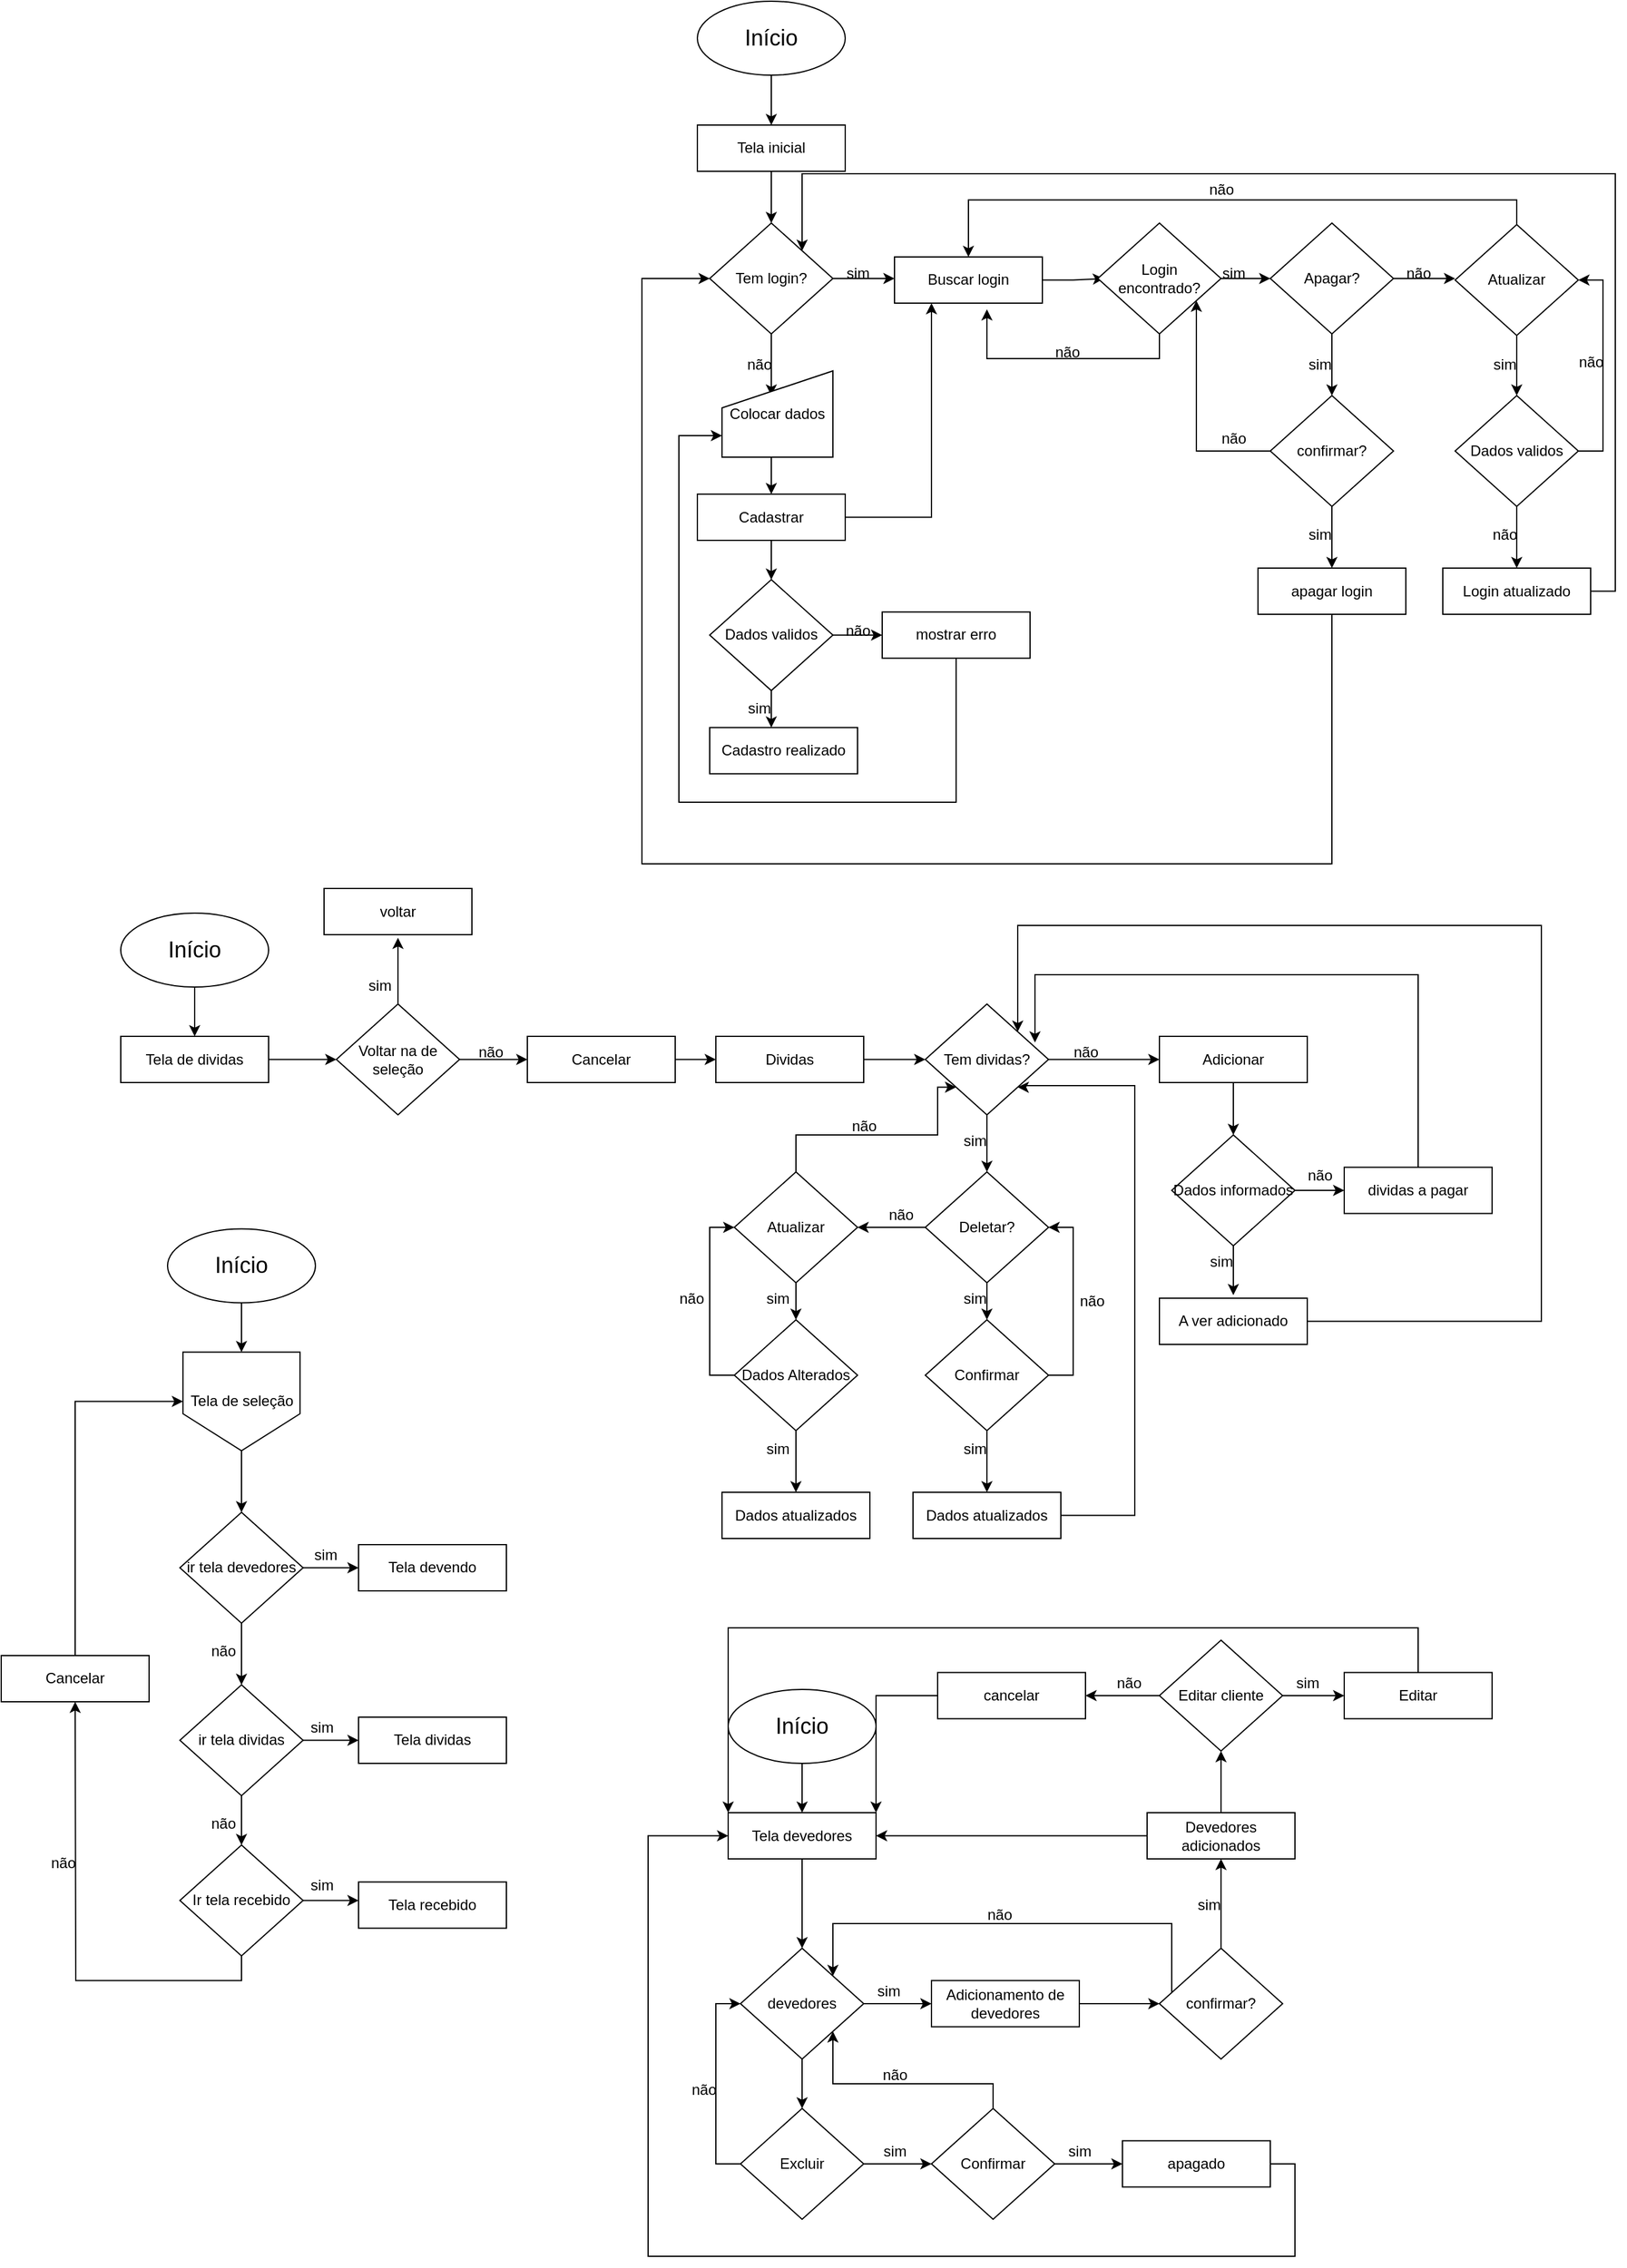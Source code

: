 <mxfile version="24.4.14" type="device">
  <diagram name="Página-1" id="ToC_K7_3noXc_YA-z4Sv">
    <mxGraphModel dx="2261" dy="3120" grid="1" gridSize="10" guides="1" tooltips="1" connect="1" arrows="1" fold="1" page="1" pageScale="1" pageWidth="827" pageHeight="1169" math="0" shadow="0">
      <root>
        <mxCell id="0" />
        <mxCell id="1" parent="0" />
        <mxCell id="2nE906jt977eQ91qO804-18" style="edgeStyle=orthogonalEdgeStyle;rounded=0;orthogonalLoop=1;jettySize=auto;html=1;exitX=0.5;exitY=1;exitDx=0;exitDy=0;entryX=0.5;entryY=0;entryDx=0;entryDy=0;" edge="1" parent="1" source="1W_7C0z2vJftM5K25s66-1" target="2nE906jt977eQ91qO804-17">
          <mxGeometry relative="1" as="geometry" />
        </mxCell>
        <mxCell id="1W_7C0z2vJftM5K25s66-1" value="&lt;font style=&quot;font-size: 18px;&quot;&gt;Início&lt;/font&gt;" style="ellipse;whiteSpace=wrap;html=1;" parent="1" vertex="1">
          <mxGeometry x="55" y="-2100" width="120" height="60" as="geometry" />
        </mxCell>
        <mxCell id="1W_7C0z2vJftM5K25s66-8" style="edgeStyle=orthogonalEdgeStyle;rounded=0;orthogonalLoop=1;jettySize=auto;html=1;exitX=1;exitY=0.5;exitDx=0;exitDy=0;" parent="1" source="1W_7C0z2vJftM5K25s66-7" edge="1">
          <mxGeometry relative="1" as="geometry">
            <mxPoint x="215" y="-1875" as="targetPoint" />
          </mxGeometry>
        </mxCell>
        <mxCell id="1W_7C0z2vJftM5K25s66-9" style="edgeStyle=orthogonalEdgeStyle;rounded=0;orthogonalLoop=1;jettySize=auto;html=1;exitX=0.5;exitY=1;exitDx=0;exitDy=0;" parent="1" source="1W_7C0z2vJftM5K25s66-7" edge="1">
          <mxGeometry relative="1" as="geometry">
            <mxPoint x="115" y="-1780" as="targetPoint" />
          </mxGeometry>
        </mxCell>
        <mxCell id="1W_7C0z2vJftM5K25s66-7" value="Tem login?" style="rhombus;whiteSpace=wrap;html=1;" parent="1" vertex="1">
          <mxGeometry x="65" y="-1920" width="100" height="90" as="geometry" />
        </mxCell>
        <mxCell id="1W_7C0z2vJftM5K25s66-12" style="edgeStyle=orthogonalEdgeStyle;rounded=0;orthogonalLoop=1;jettySize=auto;html=1;exitX=1;exitY=0.5;exitDx=0;exitDy=0;" parent="1" source="1W_7C0z2vJftM5K25s66-11" edge="1">
          <mxGeometry relative="1" as="geometry">
            <mxPoint x="385" y="-1875" as="targetPoint" />
          </mxGeometry>
        </mxCell>
        <mxCell id="1W_7C0z2vJftM5K25s66-11" value="Buscar login" style="rounded=0;whiteSpace=wrap;html=1;" parent="1" vertex="1">
          <mxGeometry x="215" y="-1892.5" width="120" height="37.5" as="geometry" />
        </mxCell>
        <mxCell id="1W_7C0z2vJftM5K25s66-17" value="sim" style="text;html=1;align=center;verticalAlign=middle;resizable=0;points=[];autosize=1;strokeColor=none;fillColor=none;" parent="1" vertex="1">
          <mxGeometry x="165" y="-1893.75" width="40" height="30" as="geometry" />
        </mxCell>
        <mxCell id="1W_7C0z2vJftM5K25s66-18" value="não" style="text;html=1;align=center;verticalAlign=middle;resizable=0;points=[];autosize=1;strokeColor=none;fillColor=none;" parent="1" vertex="1">
          <mxGeometry x="85" y="-1820" width="40" height="30" as="geometry" />
        </mxCell>
        <mxCell id="HozQoFCV4aYm93QGfvJv-4" style="edgeStyle=orthogonalEdgeStyle;rounded=0;orthogonalLoop=1;jettySize=auto;html=1;exitX=0.5;exitY=1;exitDx=0;exitDy=0;" parent="1" source="HozQoFCV4aYm93QGfvJv-2" edge="1">
          <mxGeometry relative="1" as="geometry">
            <mxPoint x="290" y="-1850" as="targetPoint" />
            <Array as="points">
              <mxPoint x="430" y="-1810" />
              <mxPoint x="290" y="-1810" />
            </Array>
          </mxGeometry>
        </mxCell>
        <mxCell id="HozQoFCV4aYm93QGfvJv-6" style="edgeStyle=orthogonalEdgeStyle;rounded=0;orthogonalLoop=1;jettySize=auto;html=1;exitX=1;exitY=0.5;exitDx=0;exitDy=0;" parent="1" source="HozQoFCV4aYm93QGfvJv-2" edge="1">
          <mxGeometry relative="1" as="geometry">
            <mxPoint x="520" y="-1875" as="targetPoint" />
          </mxGeometry>
        </mxCell>
        <mxCell id="HozQoFCV4aYm93QGfvJv-2" value="Login encontrado?" style="rhombus;whiteSpace=wrap;html=1;" parent="1" vertex="1">
          <mxGeometry x="380" y="-1920" width="100" height="90" as="geometry" />
        </mxCell>
        <mxCell id="HozQoFCV4aYm93QGfvJv-5" value="não" style="text;html=1;align=center;verticalAlign=middle;resizable=0;points=[];autosize=1;strokeColor=none;fillColor=none;" parent="1" vertex="1">
          <mxGeometry x="335" y="-1830" width="40" height="30" as="geometry" />
        </mxCell>
        <mxCell id="HozQoFCV4aYm93QGfvJv-7" value="sim" style="text;html=1;align=center;verticalAlign=middle;resizable=0;points=[];autosize=1;strokeColor=none;fillColor=none;" parent="1" vertex="1">
          <mxGeometry x="470" y="-1893.75" width="40" height="30" as="geometry" />
        </mxCell>
        <mxCell id="HozQoFCV4aYm93QGfvJv-9" style="edgeStyle=orthogonalEdgeStyle;rounded=0;orthogonalLoop=1;jettySize=auto;html=1;exitX=0.5;exitY=1;exitDx=0;exitDy=0;" parent="1" source="HozQoFCV4aYm93QGfvJv-8" edge="1">
          <mxGeometry relative="1" as="geometry">
            <mxPoint x="570" y="-1780" as="targetPoint" />
          </mxGeometry>
        </mxCell>
        <mxCell id="HozQoFCV4aYm93QGfvJv-10" style="edgeStyle=orthogonalEdgeStyle;rounded=0;orthogonalLoop=1;jettySize=auto;html=1;exitX=1;exitY=0.5;exitDx=0;exitDy=0;" parent="1" source="HozQoFCV4aYm93QGfvJv-8" edge="1">
          <mxGeometry relative="1" as="geometry">
            <mxPoint x="670" y="-1875" as="targetPoint" />
          </mxGeometry>
        </mxCell>
        <mxCell id="HozQoFCV4aYm93QGfvJv-8" value="Apagar?" style="rhombus;whiteSpace=wrap;html=1;" parent="1" vertex="1">
          <mxGeometry x="520" y="-1920" width="100" height="90" as="geometry" />
        </mxCell>
        <mxCell id="HozQoFCV4aYm93QGfvJv-14" style="edgeStyle=orthogonalEdgeStyle;rounded=0;orthogonalLoop=1;jettySize=auto;html=1;exitX=0.5;exitY=1;exitDx=0;exitDy=0;entryX=0.5;entryY=0;entryDx=0;entryDy=0;" parent="1" source="HozQoFCV4aYm93QGfvJv-11" target="HozQoFCV4aYm93QGfvJv-13" edge="1">
          <mxGeometry relative="1" as="geometry" />
        </mxCell>
        <mxCell id="HozQoFCV4aYm93QGfvJv-18" style="edgeStyle=orthogonalEdgeStyle;rounded=0;orthogonalLoop=1;jettySize=auto;html=1;exitX=0;exitY=0.5;exitDx=0;exitDy=0;" parent="1" source="HozQoFCV4aYm93QGfvJv-11" target="HozQoFCV4aYm93QGfvJv-2" edge="1">
          <mxGeometry relative="1" as="geometry">
            <mxPoint x="470" y="-1820" as="targetPoint" />
            <Array as="points">
              <mxPoint x="460" y="-1735" />
            </Array>
          </mxGeometry>
        </mxCell>
        <mxCell id="HozQoFCV4aYm93QGfvJv-11" value="confirmar?&lt;span style=&quot;color: rgba(0, 0, 0, 0); font-family: monospace; font-size: 0px; text-align: start; text-wrap: nowrap;&quot;&gt;%3CmxGraphModel%3E%3Croot%3E%3CmxCell%20id%3D%220%22%2F%3E%3CmxCell%20id%3D%221%22%20parent%3D%220%22%2F%3E%3CmxCell%20id%3D%222%22%20value%3D%22Apagar%3F%22%20style%3D%22rhombus%3BwhiteSpace%3Dwrap%3Bhtml%3D1%3B%22%20vertex%3D%221%22%20parent%3D%221%22%3E%3CmxGeometry%20x%3D%22520%22%20y%3D%22-1920%22%20width%3D%22100%22%20height%3D%2290%22%20as%3D%22geometry%22%2F%3E%3C%2FmxCell%3E%3C%2Froot%3E%3C%2FmxGraphModel%3E&lt;/span&gt;&lt;span style=&quot;color: rgba(0, 0, 0, 0); font-family: monospace; font-size: 0px; text-align: start; text-wrap: nowrap;&quot;&gt;%3CmxGraphModel%3E%3Croot%3E%3CmxCell%20id%3D%220%22%2F%3E%3CmxCell%20id%3D%221%22%20parent%3D%220%22%2F%3E%3CmxCell%20id%3D%222%22%20value%3D%22Apagar%3F%22%20style%3D%22rhombus%3BwhiteSpace%3Dwrap%3Bhtml%3D1%3B%22%20vertex%3D%221%22%20parent%3D%221%22%3E%3CmxGeometry%20x%3D%22520%22%20y%3D%22-1920%22%20width%3D%22100%22%20height%3D%2290%22%20as%3D%22geometry%22%2F%3E%3C%2FmxCell%3E%3C%2Froot%3E%3C%2FmxGraphModel%3E&lt;/span&gt;" style="rhombus;whiteSpace=wrap;html=1;" parent="1" vertex="1">
          <mxGeometry x="520" y="-1780" width="100" height="90" as="geometry" />
        </mxCell>
        <mxCell id="HozQoFCV4aYm93QGfvJv-20" style="edgeStyle=orthogonalEdgeStyle;rounded=0;orthogonalLoop=1;jettySize=auto;html=1;exitX=0.5;exitY=0;exitDx=0;exitDy=0;entryX=0.5;entryY=0;entryDx=0;entryDy=0;" parent="1" source="HozQoFCV4aYm93QGfvJv-12" target="1W_7C0z2vJftM5K25s66-11" edge="1">
          <mxGeometry relative="1" as="geometry">
            <mxPoint x="260" y="-1960" as="targetPoint" />
          </mxGeometry>
        </mxCell>
        <mxCell id="HozQoFCV4aYm93QGfvJv-22" style="edgeStyle=orthogonalEdgeStyle;rounded=0;orthogonalLoop=1;jettySize=auto;html=1;exitX=0.5;exitY=1;exitDx=0;exitDy=0;" parent="1" source="HozQoFCV4aYm93QGfvJv-12" edge="1">
          <mxGeometry relative="1" as="geometry">
            <mxPoint x="720" y="-1780" as="targetPoint" />
          </mxGeometry>
        </mxCell>
        <mxCell id="HozQoFCV4aYm93QGfvJv-12" value="Atualizar" style="rhombus;whiteSpace=wrap;html=1;" parent="1" vertex="1">
          <mxGeometry x="670" y="-1918.75" width="100" height="90" as="geometry" />
        </mxCell>
        <mxCell id="HozQoFCV4aYm93QGfvJv-48" style="edgeStyle=orthogonalEdgeStyle;rounded=0;orthogonalLoop=1;jettySize=auto;html=1;exitX=0.5;exitY=1;exitDx=0;exitDy=0;entryX=0;entryY=0.5;entryDx=0;entryDy=0;" parent="1" source="HozQoFCV4aYm93QGfvJv-13" target="1W_7C0z2vJftM5K25s66-7" edge="1">
          <mxGeometry relative="1" as="geometry">
            <mxPoint x="50" y="-1880" as="targetPoint" />
            <Array as="points">
              <mxPoint x="570" y="-1400" />
              <mxPoint x="10" y="-1400" />
              <mxPoint x="10" y="-1875" />
            </Array>
          </mxGeometry>
        </mxCell>
        <mxCell id="HozQoFCV4aYm93QGfvJv-13" value="apagar login" style="rounded=0;whiteSpace=wrap;html=1;" parent="1" vertex="1">
          <mxGeometry x="510" y="-1640" width="120" height="37.5" as="geometry" />
        </mxCell>
        <mxCell id="HozQoFCV4aYm93QGfvJv-15" value="sim" style="text;html=1;align=center;verticalAlign=middle;resizable=0;points=[];autosize=1;strokeColor=none;fillColor=none;" parent="1" vertex="1">
          <mxGeometry x="540" y="-1682" width="40" height="30" as="geometry" />
        </mxCell>
        <mxCell id="HozQoFCV4aYm93QGfvJv-16" value="sim" style="text;html=1;align=center;verticalAlign=middle;resizable=0;points=[];autosize=1;strokeColor=none;fillColor=none;" parent="1" vertex="1">
          <mxGeometry x="540" y="-1820" width="40" height="30" as="geometry" />
        </mxCell>
        <mxCell id="HozQoFCV4aYm93QGfvJv-17" value="não" style="text;html=1;align=center;verticalAlign=middle;resizable=0;points=[];autosize=1;strokeColor=none;fillColor=none;" parent="1" vertex="1">
          <mxGeometry x="620" y="-1893.75" width="40" height="30" as="geometry" />
        </mxCell>
        <mxCell id="HozQoFCV4aYm93QGfvJv-19" value="não" style="text;html=1;align=center;verticalAlign=middle;resizable=0;points=[];autosize=1;strokeColor=none;fillColor=none;" parent="1" vertex="1">
          <mxGeometry x="470" y="-1760" width="40" height="30" as="geometry" />
        </mxCell>
        <mxCell id="HozQoFCV4aYm93QGfvJv-21" value="não" style="text;html=1;align=center;verticalAlign=middle;resizable=0;points=[];autosize=1;strokeColor=none;fillColor=none;" parent="1" vertex="1">
          <mxGeometry x="460" y="-1962" width="40" height="30" as="geometry" />
        </mxCell>
        <mxCell id="HozQoFCV4aYm93QGfvJv-25" style="edgeStyle=orthogonalEdgeStyle;rounded=0;orthogonalLoop=1;jettySize=auto;html=1;exitX=1;exitY=0.5;exitDx=0;exitDy=0;entryX=1;entryY=0.5;entryDx=0;entryDy=0;" parent="1" source="HozQoFCV4aYm93QGfvJv-23" target="HozQoFCV4aYm93QGfvJv-12" edge="1">
          <mxGeometry relative="1" as="geometry" />
        </mxCell>
        <mxCell id="HozQoFCV4aYm93QGfvJv-28" style="edgeStyle=orthogonalEdgeStyle;rounded=0;orthogonalLoop=1;jettySize=auto;html=1;exitX=0.5;exitY=1;exitDx=0;exitDy=0;entryX=0.5;entryY=0;entryDx=0;entryDy=0;" parent="1" source="HozQoFCV4aYm93QGfvJv-23" target="HozQoFCV4aYm93QGfvJv-27" edge="1">
          <mxGeometry relative="1" as="geometry" />
        </mxCell>
        <mxCell id="HozQoFCV4aYm93QGfvJv-23" value="Dados validos" style="rhombus;whiteSpace=wrap;html=1;" parent="1" vertex="1">
          <mxGeometry x="670" y="-1780" width="100" height="90" as="geometry" />
        </mxCell>
        <mxCell id="HozQoFCV4aYm93QGfvJv-24" value="sim" style="text;html=1;align=center;verticalAlign=middle;resizable=0;points=[];autosize=1;strokeColor=none;fillColor=none;" parent="1" vertex="1">
          <mxGeometry x="690" y="-1820" width="40" height="30" as="geometry" />
        </mxCell>
        <mxCell id="HozQoFCV4aYm93QGfvJv-26" value="não" style="text;html=1;align=center;verticalAlign=middle;resizable=0;points=[];autosize=1;strokeColor=none;fillColor=none;" parent="1" vertex="1">
          <mxGeometry x="760" y="-1822" width="40" height="30" as="geometry" />
        </mxCell>
        <mxCell id="HozQoFCV4aYm93QGfvJv-49" style="edgeStyle=orthogonalEdgeStyle;rounded=0;orthogonalLoop=1;jettySize=auto;html=1;exitX=1;exitY=0.5;exitDx=0;exitDy=0;entryX=1;entryY=0;entryDx=0;entryDy=0;" parent="1" source="HozQoFCV4aYm93QGfvJv-27" target="1W_7C0z2vJftM5K25s66-7" edge="1">
          <mxGeometry relative="1" as="geometry">
            <Array as="points">
              <mxPoint x="800" y="-1621" />
              <mxPoint x="800" y="-1960" />
              <mxPoint x="140" y="-1960" />
            </Array>
          </mxGeometry>
        </mxCell>
        <mxCell id="HozQoFCV4aYm93QGfvJv-27" value="Login atualizado" style="rounded=0;whiteSpace=wrap;html=1;" parent="1" vertex="1">
          <mxGeometry x="660" y="-1640" width="120" height="37.5" as="geometry" />
        </mxCell>
        <mxCell id="HozQoFCV4aYm93QGfvJv-29" value="não" style="text;html=1;align=center;verticalAlign=middle;resizable=0;points=[];autosize=1;strokeColor=none;fillColor=none;" parent="1" vertex="1">
          <mxGeometry x="690" y="-1682" width="40" height="30" as="geometry" />
        </mxCell>
        <mxCell id="HozQoFCV4aYm93QGfvJv-36" style="edgeStyle=orthogonalEdgeStyle;rounded=0;orthogonalLoop=1;jettySize=auto;html=1;entryX=0.5;entryY=0;entryDx=0;entryDy=0;" parent="1" target="HozQoFCV4aYm93QGfvJv-34" edge="1">
          <mxGeometry relative="1" as="geometry">
            <mxPoint x="115" y="-1670" as="sourcePoint" />
          </mxGeometry>
        </mxCell>
        <mxCell id="2nE906jt977eQ91qO804-37" style="edgeStyle=orthogonalEdgeStyle;rounded=0;orthogonalLoop=1;jettySize=auto;html=1;exitX=1;exitY=0.5;exitDx=0;exitDy=0;entryX=0.25;entryY=1;entryDx=0;entryDy=0;" edge="1" parent="1" source="HozQoFCV4aYm93QGfvJv-32" target="1W_7C0z2vJftM5K25s66-11">
          <mxGeometry relative="1" as="geometry" />
        </mxCell>
        <mxCell id="HozQoFCV4aYm93QGfvJv-32" value="Cadastrar" style="rounded=0;whiteSpace=wrap;html=1;" parent="1" vertex="1">
          <mxGeometry x="55" y="-1700" width="120" height="37.5" as="geometry" />
        </mxCell>
        <mxCell id="HozQoFCV4aYm93QGfvJv-37" style="edgeStyle=orthogonalEdgeStyle;rounded=0;orthogonalLoop=1;jettySize=auto;html=1;exitX=1;exitY=0.5;exitDx=0;exitDy=0;" parent="1" source="HozQoFCV4aYm93QGfvJv-34" edge="1">
          <mxGeometry relative="1" as="geometry">
            <mxPoint x="205" y="-1585.6" as="targetPoint" />
          </mxGeometry>
        </mxCell>
        <mxCell id="HozQoFCV4aYm93QGfvJv-38" style="edgeStyle=orthogonalEdgeStyle;rounded=0;orthogonalLoop=1;jettySize=auto;html=1;exitX=0.5;exitY=1;exitDx=0;exitDy=0;" parent="1" source="HozQoFCV4aYm93QGfvJv-34" edge="1">
          <mxGeometry relative="1" as="geometry">
            <mxPoint x="115" y="-1510.6" as="targetPoint" />
          </mxGeometry>
        </mxCell>
        <mxCell id="HozQoFCV4aYm93QGfvJv-34" value="Dados validos" style="rhombus;whiteSpace=wrap;html=1;" parent="1" vertex="1">
          <mxGeometry x="65" y="-1630.6" width="100" height="90" as="geometry" />
        </mxCell>
        <mxCell id="HozQoFCV4aYm93QGfvJv-44" style="edgeStyle=orthogonalEdgeStyle;rounded=0;orthogonalLoop=1;jettySize=auto;html=1;exitX=0.5;exitY=0;exitDx=0;exitDy=0;entryX=0;entryY=0.75;entryDx=0;entryDy=0;" parent="1" source="HozQoFCV4aYm93QGfvJv-39" target="2nE906jt977eQ91qO804-39" edge="1">
          <mxGeometry relative="1" as="geometry">
            <mxPoint x="175" y="-1669.975" as="targetPoint" />
            <Array as="points">
              <mxPoint x="265" y="-1450" />
              <mxPoint x="40" y="-1450" />
              <mxPoint x="40" y="-1747" />
            </Array>
          </mxGeometry>
        </mxCell>
        <mxCell id="HozQoFCV4aYm93QGfvJv-39" value="mostrar erro" style="rounded=0;whiteSpace=wrap;html=1;" parent="1" vertex="1">
          <mxGeometry x="205" y="-1604.35" width="120" height="37.5" as="geometry" />
        </mxCell>
        <mxCell id="HozQoFCV4aYm93QGfvJv-40" value="Cadastro realizado" style="rounded=0;whiteSpace=wrap;html=1;" parent="1" vertex="1">
          <mxGeometry x="65" y="-1510.6" width="120" height="37.5" as="geometry" />
        </mxCell>
        <mxCell id="HozQoFCV4aYm93QGfvJv-41" value="não" style="text;html=1;align=center;verticalAlign=middle;resizable=0;points=[];autosize=1;strokeColor=none;fillColor=none;" parent="1" vertex="1">
          <mxGeometry x="165" y="-1604.35" width="40" height="30" as="geometry" />
        </mxCell>
        <mxCell id="HozQoFCV4aYm93QGfvJv-42" value="sim" style="text;html=1;align=center;verticalAlign=middle;resizable=0;points=[];autosize=1;strokeColor=none;fillColor=none;" parent="1" vertex="1">
          <mxGeometry x="85" y="-1540.6" width="40" height="30" as="geometry" />
        </mxCell>
        <mxCell id="HozQoFCV4aYm93QGfvJv-61" style="edgeStyle=orthogonalEdgeStyle;rounded=0;orthogonalLoop=1;jettySize=auto;html=1;exitX=0.5;exitY=1;exitDx=0;exitDy=0;entryX=0.5;entryY=0;entryDx=0;entryDy=0;" parent="1" source="HozQoFCV4aYm93QGfvJv-51" edge="1">
          <mxGeometry relative="1" as="geometry">
            <mxPoint x="-353" y="-1260" as="targetPoint" />
          </mxGeometry>
        </mxCell>
        <mxCell id="HozQoFCV4aYm93QGfvJv-51" value="&lt;font style=&quot;font-size: 18px;&quot;&gt;Início&lt;/font&gt;" style="ellipse;whiteSpace=wrap;html=1;" parent="1" vertex="1">
          <mxGeometry x="-413" y="-1360" width="120" height="60" as="geometry" />
        </mxCell>
        <mxCell id="HozQoFCV4aYm93QGfvJv-65" style="edgeStyle=orthogonalEdgeStyle;rounded=0;orthogonalLoop=1;jettySize=auto;html=1;exitX=1;exitY=0.5;exitDx=0;exitDy=0;entryX=0;entryY=0.5;entryDx=0;entryDy=0;" parent="1" source="HozQoFCV4aYm93QGfvJv-54" target="HozQoFCV4aYm93QGfvJv-66" edge="1">
          <mxGeometry relative="1" as="geometry">
            <mxPoint x="380" y="-1241" as="targetPoint" />
          </mxGeometry>
        </mxCell>
        <mxCell id="HozQoFCV4aYm93QGfvJv-73" style="edgeStyle=orthogonalEdgeStyle;rounded=0;orthogonalLoop=1;jettySize=auto;html=1;exitX=0.5;exitY=1;exitDx=0;exitDy=0;entryX=0.5;entryY=0;entryDx=0;entryDy=0;" parent="1" source="HozQoFCV4aYm93QGfvJv-54" target="HozQoFCV4aYm93QGfvJv-55" edge="1">
          <mxGeometry relative="1" as="geometry">
            <mxPoint x="290" y="-1160" as="targetPoint" />
          </mxGeometry>
        </mxCell>
        <mxCell id="HozQoFCV4aYm93QGfvJv-54" value="Tem dividas?&lt;span style=&quot;color: rgba(0, 0, 0, 0); font-family: monospace; font-size: 0px; text-align: start; text-wrap: nowrap;&quot;&gt;%3CmxGraphModel%3E%3Croot%3E%3CmxCell%20id%3D%220%22%2F%3E%3CmxCell%20id%3D%221%22%20parent%3D%220%22%2F%3E%3CmxCell%20id%3D%222%22%20value%3D%22vai%20adicionar%26lt%3Bdiv%26gt%3Bvalores%3F%26lt%3B%2Fdiv%26gt%3B%22%20style%3D%22rhombus%3BwhiteSpace%3Dwrap%3Bhtml%3D1%3B%22%20vertex%3D%221%22%20parent%3D%221%22%3E%3CmxGeometry%20x%3D%22630%22%20y%3D%22-1210%22%20width%3D%22100%22%20height%3D%2290%22%20as%3D%22geometry%22%2F%3E%3C%2FmxCell%3E%3C%2Froot%3E%3C%2FmxGraphModel%3E&lt;/span&gt;" style="rhombus;whiteSpace=wrap;html=1;" parent="1" vertex="1">
          <mxGeometry x="240" y="-1286.25" width="100" height="90" as="geometry" />
        </mxCell>
        <mxCell id="HozQoFCV4aYm93QGfvJv-75" style="edgeStyle=orthogonalEdgeStyle;rounded=0;orthogonalLoop=1;jettySize=auto;html=1;exitX=0.5;exitY=1;exitDx=0;exitDy=0;entryX=0.5;entryY=0;entryDx=0;entryDy=0;entryPerimeter=0;" parent="1" source="HozQoFCV4aYm93QGfvJv-55" target="HozQoFCV4aYm93QGfvJv-58" edge="1">
          <mxGeometry relative="1" as="geometry">
            <mxPoint x="290" y="-1040" as="targetPoint" />
            <Array as="points" />
          </mxGeometry>
        </mxCell>
        <mxCell id="HozQoFCV4aYm93QGfvJv-87" style="edgeStyle=orthogonalEdgeStyle;rounded=0;orthogonalLoop=1;jettySize=auto;html=1;exitX=0;exitY=0.5;exitDx=0;exitDy=0;entryX=1;entryY=0.5;entryDx=0;entryDy=0;" parent="1" source="HozQoFCV4aYm93QGfvJv-55" target="HozQoFCV4aYm93QGfvJv-59" edge="1">
          <mxGeometry relative="1" as="geometry" />
        </mxCell>
        <mxCell id="HozQoFCV4aYm93QGfvJv-55" value="Deletar?" style="rhombus;whiteSpace=wrap;html=1;" parent="1" vertex="1">
          <mxGeometry x="240" y="-1150" width="100" height="90" as="geometry" />
        </mxCell>
        <mxCell id="HozQoFCV4aYm93QGfvJv-79" style="edgeStyle=orthogonalEdgeStyle;rounded=0;orthogonalLoop=1;jettySize=auto;html=1;exitX=0.5;exitY=1;exitDx=0;exitDy=0;entryX=0.5;entryY=0;entryDx=0;entryDy=0;" parent="1" source="HozQoFCV4aYm93QGfvJv-56" target="HozQoFCV4aYm93QGfvJv-78" edge="1">
          <mxGeometry relative="1" as="geometry" />
        </mxCell>
        <mxCell id="HozQoFCV4aYm93QGfvJv-83" style="edgeStyle=orthogonalEdgeStyle;rounded=0;orthogonalLoop=1;jettySize=auto;html=1;exitX=0;exitY=0.5;exitDx=0;exitDy=0;entryX=0;entryY=0.5;entryDx=0;entryDy=0;" parent="1" source="HozQoFCV4aYm93QGfvJv-56" target="HozQoFCV4aYm93QGfvJv-59" edge="1">
          <mxGeometry relative="1" as="geometry" />
        </mxCell>
        <mxCell id="HozQoFCV4aYm93QGfvJv-56" value="Dados Alterados" style="rhombus;whiteSpace=wrap;html=1;" parent="1" vertex="1">
          <mxGeometry x="85" y="-1030" width="100" height="90" as="geometry" />
        </mxCell>
        <mxCell id="HozQoFCV4aYm93QGfvJv-70" style="edgeStyle=orthogonalEdgeStyle;rounded=0;orthogonalLoop=1;jettySize=auto;html=1;exitX=0.5;exitY=1;exitDx=0;exitDy=0;" parent="1" source="HozQoFCV4aYm93QGfvJv-57" edge="1">
          <mxGeometry relative="1" as="geometry">
            <mxPoint x="490" y="-1050" as="targetPoint" />
          </mxGeometry>
        </mxCell>
        <mxCell id="HozQoFCV4aYm93QGfvJv-71" style="edgeStyle=orthogonalEdgeStyle;rounded=0;orthogonalLoop=1;jettySize=auto;html=1;exitX=1;exitY=0.5;exitDx=0;exitDy=0;entryX=0;entryY=0.5;entryDx=0;entryDy=0;" parent="1" source="HozQoFCV4aYm93QGfvJv-57" target="HozQoFCV4aYm93QGfvJv-68" edge="1">
          <mxGeometry relative="1" as="geometry" />
        </mxCell>
        <mxCell id="HozQoFCV4aYm93QGfvJv-57" value="Dados informados" style="rhombus;whiteSpace=wrap;html=1;" parent="1" vertex="1">
          <mxGeometry x="440" y="-1180" width="100" height="90" as="geometry" />
        </mxCell>
        <mxCell id="HozQoFCV4aYm93QGfvJv-91" style="edgeStyle=orthogonalEdgeStyle;rounded=0;orthogonalLoop=1;jettySize=auto;html=1;exitX=0.5;exitY=1;exitDx=0;exitDy=0;entryX=0.5;entryY=0;entryDx=0;entryDy=0;" parent="1" source="HozQoFCV4aYm93QGfvJv-58" target="HozQoFCV4aYm93QGfvJv-90" edge="1">
          <mxGeometry relative="1" as="geometry" />
        </mxCell>
        <mxCell id="HozQoFCV4aYm93QGfvJv-94" style="edgeStyle=orthogonalEdgeStyle;rounded=0;orthogonalLoop=1;jettySize=auto;html=1;exitX=1;exitY=0.5;exitDx=0;exitDy=0;entryX=1;entryY=0.5;entryDx=0;entryDy=0;" parent="1" source="HozQoFCV4aYm93QGfvJv-58" target="HozQoFCV4aYm93QGfvJv-55" edge="1">
          <mxGeometry relative="1" as="geometry" />
        </mxCell>
        <mxCell id="HozQoFCV4aYm93QGfvJv-58" value="Confirmar" style="rhombus;whiteSpace=wrap;html=1;" parent="1" vertex="1">
          <mxGeometry x="240" y="-1030" width="100" height="90" as="geometry" />
        </mxCell>
        <mxCell id="HozQoFCV4aYm93QGfvJv-72" style="edgeStyle=orthogonalEdgeStyle;rounded=0;orthogonalLoop=1;jettySize=auto;html=1;exitX=0.5;exitY=0;exitDx=0;exitDy=0;entryX=0;entryY=1;entryDx=0;entryDy=0;" parent="1" source="HozQoFCV4aYm93QGfvJv-59" target="HozQoFCV4aYm93QGfvJv-54" edge="1">
          <mxGeometry relative="1" as="geometry">
            <mxPoint x="220" y="-1190" as="targetPoint" />
            <Array as="points">
              <mxPoint x="135" y="-1180" />
              <mxPoint x="250" y="-1180" />
              <mxPoint x="250" y="-1219" />
            </Array>
          </mxGeometry>
        </mxCell>
        <mxCell id="HozQoFCV4aYm93QGfvJv-77" style="edgeStyle=orthogonalEdgeStyle;rounded=0;orthogonalLoop=1;jettySize=auto;html=1;exitX=0.5;exitY=1;exitDx=0;exitDy=0;entryX=0.5;entryY=0;entryDx=0;entryDy=0;" parent="1" source="HozQoFCV4aYm93QGfvJv-59" target="HozQoFCV4aYm93QGfvJv-56" edge="1">
          <mxGeometry relative="1" as="geometry" />
        </mxCell>
        <mxCell id="HozQoFCV4aYm93QGfvJv-59" value="Atualizar" style="rhombus;whiteSpace=wrap;html=1;" parent="1" vertex="1">
          <mxGeometry x="85" y="-1150" width="100" height="90" as="geometry" />
        </mxCell>
        <mxCell id="HozQoFCV4aYm93QGfvJv-64" style="edgeStyle=orthogonalEdgeStyle;rounded=0;orthogonalLoop=1;jettySize=auto;html=1;exitX=1;exitY=0.5;exitDx=0;exitDy=0;" parent="1" source="HozQoFCV4aYm93QGfvJv-63" edge="1" target="2nE906jt977eQ91qO804-4">
          <mxGeometry relative="1" as="geometry">
            <mxPoint x="-243" y="-1241" as="targetPoint" />
          </mxGeometry>
        </mxCell>
        <mxCell id="HozQoFCV4aYm93QGfvJv-63" value="Tela de dividas" style="rounded=0;whiteSpace=wrap;html=1;" parent="1" vertex="1">
          <mxGeometry x="-413" y="-1260" width="120" height="37.5" as="geometry" />
        </mxCell>
        <mxCell id="HozQoFCV4aYm93QGfvJv-67" style="edgeStyle=orthogonalEdgeStyle;rounded=0;orthogonalLoop=1;jettySize=auto;html=1;exitX=0.5;exitY=1;exitDx=0;exitDy=0;entryX=0.5;entryY=0;entryDx=0;entryDy=0;" parent="1" source="HozQoFCV4aYm93QGfvJv-66" target="HozQoFCV4aYm93QGfvJv-57" edge="1">
          <mxGeometry relative="1" as="geometry" />
        </mxCell>
        <mxCell id="HozQoFCV4aYm93QGfvJv-66" value="Adicionar" style="rounded=0;whiteSpace=wrap;html=1;" parent="1" vertex="1">
          <mxGeometry x="430" y="-1260" width="120" height="37.5" as="geometry" />
        </mxCell>
        <mxCell id="HozQoFCV4aYm93QGfvJv-68" value="dividas a pagar" style="rounded=0;whiteSpace=wrap;html=1;" parent="1" vertex="1">
          <mxGeometry x="580" y="-1153.75" width="120" height="37.5" as="geometry" />
        </mxCell>
        <mxCell id="HozQoFCV4aYm93QGfvJv-100" style="edgeStyle=orthogonalEdgeStyle;rounded=0;orthogonalLoop=1;jettySize=auto;html=1;exitX=1;exitY=0.5;exitDx=0;exitDy=0;entryX=1;entryY=0;entryDx=0;entryDy=0;" parent="1" source="HozQoFCV4aYm93QGfvJv-69" target="HozQoFCV4aYm93QGfvJv-54" edge="1">
          <mxGeometry relative="1" as="geometry">
            <Array as="points">
              <mxPoint x="740" y="-1029" />
              <mxPoint x="740" y="-1350" />
              <mxPoint x="315" y="-1350" />
            </Array>
          </mxGeometry>
        </mxCell>
        <mxCell id="HozQoFCV4aYm93QGfvJv-69" value="A ver adicionado" style="rounded=0;whiteSpace=wrap;html=1;" parent="1" vertex="1">
          <mxGeometry x="430" y="-1047.5" width="120" height="37.5" as="geometry" />
        </mxCell>
        <mxCell id="HozQoFCV4aYm93QGfvJv-74" value="sim" style="text;html=1;align=center;verticalAlign=middle;resizable=0;points=[];autosize=1;strokeColor=none;fillColor=none;" parent="1" vertex="1">
          <mxGeometry x="260" y="-1190" width="40" height="30" as="geometry" />
        </mxCell>
        <mxCell id="HozQoFCV4aYm93QGfvJv-78" value="Dados atualizados" style="rounded=0;whiteSpace=wrap;html=1;" parent="1" vertex="1">
          <mxGeometry x="75" y="-890" width="120" height="37.5" as="geometry" />
        </mxCell>
        <mxCell id="HozQoFCV4aYm93QGfvJv-80" value="sim" style="text;html=1;align=center;verticalAlign=middle;resizable=0;points=[];autosize=1;strokeColor=none;fillColor=none;" parent="1" vertex="1">
          <mxGeometry x="100" y="-940" width="40" height="30" as="geometry" />
        </mxCell>
        <mxCell id="HozQoFCV4aYm93QGfvJv-82" value="sim" style="text;html=1;align=center;verticalAlign=middle;resizable=0;points=[];autosize=1;strokeColor=none;fillColor=none;" parent="1" vertex="1">
          <mxGeometry x="100" y="-1062" width="40" height="30" as="geometry" />
        </mxCell>
        <mxCell id="HozQoFCV4aYm93QGfvJv-84" value="não" style="text;html=1;align=center;verticalAlign=middle;resizable=0;points=[];autosize=1;strokeColor=none;fillColor=none;" parent="1" vertex="1">
          <mxGeometry x="30" y="-1062" width="40" height="30" as="geometry" />
        </mxCell>
        <mxCell id="HozQoFCV4aYm93QGfvJv-86" value="não" style="text;html=1;align=center;verticalAlign=middle;resizable=0;points=[];autosize=1;strokeColor=none;fillColor=none;" parent="1" vertex="1">
          <mxGeometry x="170" y="-1202" width="40" height="30" as="geometry" />
        </mxCell>
        <mxCell id="HozQoFCV4aYm93QGfvJv-88" value="não" style="text;html=1;align=center;verticalAlign=middle;resizable=0;points=[];autosize=1;strokeColor=none;fillColor=none;" parent="1" vertex="1">
          <mxGeometry x="200" y="-1130" width="40" height="30" as="geometry" />
        </mxCell>
        <mxCell id="HozQoFCV4aYm93QGfvJv-89" value="sim" style="text;html=1;align=center;verticalAlign=middle;resizable=0;points=[];autosize=1;strokeColor=none;fillColor=none;" parent="1" vertex="1">
          <mxGeometry x="260" y="-1062" width="40" height="30" as="geometry" />
        </mxCell>
        <mxCell id="HozQoFCV4aYm93QGfvJv-96" style="edgeStyle=orthogonalEdgeStyle;rounded=0;orthogonalLoop=1;jettySize=auto;html=1;exitX=1;exitY=0.5;exitDx=0;exitDy=0;entryX=1;entryY=1;entryDx=0;entryDy=0;" parent="1" source="HozQoFCV4aYm93QGfvJv-90" target="HozQoFCV4aYm93QGfvJv-54" edge="1">
          <mxGeometry relative="1" as="geometry">
            <Array as="points">
              <mxPoint x="410" y="-871" />
              <mxPoint x="410" y="-1220" />
              <mxPoint x="320" y="-1220" />
              <mxPoint x="320" y="-1219" />
            </Array>
          </mxGeometry>
        </mxCell>
        <mxCell id="HozQoFCV4aYm93QGfvJv-90" value="Dados atualizados" style="rounded=0;whiteSpace=wrap;html=1;" parent="1" vertex="1">
          <mxGeometry x="230" y="-890" width="120" height="37.5" as="geometry" />
        </mxCell>
        <mxCell id="HozQoFCV4aYm93QGfvJv-92" value="sim" style="text;html=1;align=center;verticalAlign=middle;resizable=0;points=[];autosize=1;strokeColor=none;fillColor=none;" parent="1" vertex="1">
          <mxGeometry x="260" y="-940" width="40" height="30" as="geometry" />
        </mxCell>
        <mxCell id="HozQoFCV4aYm93QGfvJv-95" value="não" style="text;html=1;align=center;verticalAlign=middle;resizable=0;points=[];autosize=1;strokeColor=none;fillColor=none;" parent="1" vertex="1">
          <mxGeometry x="355" y="-1060" width="40" height="30" as="geometry" />
        </mxCell>
        <mxCell id="HozQoFCV4aYm93QGfvJv-98" value="sim" style="text;html=1;align=center;verticalAlign=middle;resizable=0;points=[];autosize=1;strokeColor=none;fillColor=none;" parent="1" vertex="1">
          <mxGeometry x="460" y="-1092" width="40" height="30" as="geometry" />
        </mxCell>
        <mxCell id="HozQoFCV4aYm93QGfvJv-99" value="não" style="text;html=1;align=center;verticalAlign=middle;resizable=0;points=[];autosize=1;strokeColor=none;fillColor=none;" parent="1" vertex="1">
          <mxGeometry x="540" y="-1162" width="40" height="30" as="geometry" />
        </mxCell>
        <mxCell id="HozQoFCV4aYm93QGfvJv-101" style="edgeStyle=orthogonalEdgeStyle;rounded=0;orthogonalLoop=1;jettySize=auto;html=1;exitX=0.5;exitY=0;exitDx=0;exitDy=0;entryX=0.89;entryY=0.347;entryDx=0;entryDy=0;entryPerimeter=0;" parent="1" source="HozQoFCV4aYm93QGfvJv-68" target="HozQoFCV4aYm93QGfvJv-54" edge="1">
          <mxGeometry relative="1" as="geometry">
            <Array as="points">
              <mxPoint x="640" y="-1310" />
              <mxPoint x="329" y="-1310" />
            </Array>
          </mxGeometry>
        </mxCell>
        <mxCell id="HozQoFCV4aYm93QGfvJv-102" value="não" style="text;html=1;align=center;verticalAlign=middle;resizable=0;points=[];autosize=1;strokeColor=none;fillColor=none;" parent="1" vertex="1">
          <mxGeometry x="350" y="-1262" width="40" height="30" as="geometry" />
        </mxCell>
        <mxCell id="254CdkBJ6YfbqlbC10iw-4" style="edgeStyle=orthogonalEdgeStyle;rounded=0;orthogonalLoop=1;jettySize=auto;html=1;exitX=0.5;exitY=1;exitDx=0;exitDy=0;entryX=0.5;entryY=0;entryDx=0;entryDy=0;" parent="1" source="254CdkBJ6YfbqlbC10iw-1" target="254CdkBJ6YfbqlbC10iw-2" edge="1">
          <mxGeometry relative="1" as="geometry" />
        </mxCell>
        <mxCell id="254CdkBJ6YfbqlbC10iw-1" value="&lt;font style=&quot;font-size: 18px;&quot;&gt;Início&lt;/font&gt;" style="ellipse;whiteSpace=wrap;html=1;" parent="1" vertex="1">
          <mxGeometry x="80" y="-730" width="120" height="60" as="geometry" />
        </mxCell>
        <mxCell id="254CdkBJ6YfbqlbC10iw-5" style="edgeStyle=orthogonalEdgeStyle;rounded=0;orthogonalLoop=1;jettySize=auto;html=1;exitX=0.5;exitY=1;exitDx=0;exitDy=0;" parent="1" source="254CdkBJ6YfbqlbC10iw-2" edge="1">
          <mxGeometry relative="1" as="geometry">
            <mxPoint x="140" y="-520" as="targetPoint" />
          </mxGeometry>
        </mxCell>
        <mxCell id="254CdkBJ6YfbqlbC10iw-2" value="Tela devedores" style="rounded=0;whiteSpace=wrap;html=1;" parent="1" vertex="1">
          <mxGeometry x="80" y="-630" width="120" height="37.5" as="geometry" />
        </mxCell>
        <mxCell id="254CdkBJ6YfbqlbC10iw-10" style="edgeStyle=orthogonalEdgeStyle;rounded=0;orthogonalLoop=1;jettySize=auto;html=1;exitX=0.5;exitY=1;exitDx=0;exitDy=0;" parent="1" source="254CdkBJ6YfbqlbC10iw-6" edge="1">
          <mxGeometry relative="1" as="geometry">
            <mxPoint x="140" y="-390" as="targetPoint" />
          </mxGeometry>
        </mxCell>
        <mxCell id="254CdkBJ6YfbqlbC10iw-25" style="edgeStyle=orthogonalEdgeStyle;rounded=0;orthogonalLoop=1;jettySize=auto;html=1;exitX=1;exitY=0.5;exitDx=0;exitDy=0;" parent="1" source="254CdkBJ6YfbqlbC10iw-6" edge="1">
          <mxGeometry relative="1" as="geometry">
            <mxPoint x="245" y="-475" as="targetPoint" />
          </mxGeometry>
        </mxCell>
        <mxCell id="254CdkBJ6YfbqlbC10iw-6" value="devedores" style="rhombus;whiteSpace=wrap;html=1;" parent="1" vertex="1">
          <mxGeometry x="90" y="-520" width="100" height="90" as="geometry" />
        </mxCell>
        <mxCell id="254CdkBJ6YfbqlbC10iw-9" value="não" style="text;html=1;align=center;verticalAlign=middle;resizable=0;points=[];autosize=1;strokeColor=none;fillColor=none;" parent="1" vertex="1">
          <mxGeometry x="40" y="-420" width="40" height="30" as="geometry" />
        </mxCell>
        <mxCell id="254CdkBJ6YfbqlbC10iw-12" style="edgeStyle=orthogonalEdgeStyle;rounded=0;orthogonalLoop=1;jettySize=auto;html=1;exitX=1;exitY=0.5;exitDx=0;exitDy=0;" parent="1" source="254CdkBJ6YfbqlbC10iw-11" edge="1">
          <mxGeometry relative="1" as="geometry">
            <mxPoint x="245" y="-345" as="targetPoint" />
          </mxGeometry>
        </mxCell>
        <mxCell id="254CdkBJ6YfbqlbC10iw-20" style="edgeStyle=orthogonalEdgeStyle;rounded=0;orthogonalLoop=1;jettySize=auto;html=1;exitX=0;exitY=0.5;exitDx=0;exitDy=0;entryX=0;entryY=0.5;entryDx=0;entryDy=0;" parent="1" source="254CdkBJ6YfbqlbC10iw-11" target="254CdkBJ6YfbqlbC10iw-6" edge="1">
          <mxGeometry relative="1" as="geometry" />
        </mxCell>
        <mxCell id="254CdkBJ6YfbqlbC10iw-11" value="Excluir" style="rhombus;whiteSpace=wrap;html=1;" parent="1" vertex="1">
          <mxGeometry x="90" y="-390" width="100" height="90" as="geometry" />
        </mxCell>
        <mxCell id="254CdkBJ6YfbqlbC10iw-32" style="edgeStyle=orthogonalEdgeStyle;rounded=0;orthogonalLoop=1;jettySize=auto;html=1;exitX=0.5;exitY=0;exitDx=0;exitDy=0;entryX=0.5;entryY=1;entryDx=0;entryDy=0;" parent="1" source="254CdkBJ6YfbqlbC10iw-13" target="254CdkBJ6YfbqlbC10iw-33" edge="1">
          <mxGeometry relative="1" as="geometry">
            <mxPoint x="480" y="-580" as="targetPoint" />
          </mxGeometry>
        </mxCell>
        <mxCell id="254CdkBJ6YfbqlbC10iw-36" style="edgeStyle=orthogonalEdgeStyle;rounded=0;orthogonalLoop=1;jettySize=auto;html=1;exitX=0;exitY=0.5;exitDx=0;exitDy=0;entryX=1;entryY=0;entryDx=0;entryDy=0;" parent="1" source="254CdkBJ6YfbqlbC10iw-13" target="254CdkBJ6YfbqlbC10iw-6" edge="1">
          <mxGeometry relative="1" as="geometry">
            <Array as="points">
              <mxPoint x="440" y="-475" />
              <mxPoint x="440" y="-540" />
              <mxPoint x="165" y="-540" />
            </Array>
          </mxGeometry>
        </mxCell>
        <mxCell id="254CdkBJ6YfbqlbC10iw-13" value="confirmar?" style="rhombus;whiteSpace=wrap;html=1;" parent="1" vertex="1">
          <mxGeometry x="430" y="-520" width="100" height="90" as="geometry" />
        </mxCell>
        <mxCell id="254CdkBJ6YfbqlbC10iw-17" style="edgeStyle=orthogonalEdgeStyle;rounded=0;orthogonalLoop=1;jettySize=auto;html=1;exitX=0.5;exitY=0;exitDx=0;exitDy=0;entryX=1;entryY=1;entryDx=0;entryDy=0;" parent="1" source="254CdkBJ6YfbqlbC10iw-14" target="254CdkBJ6YfbqlbC10iw-6" edge="1">
          <mxGeometry relative="1" as="geometry" />
        </mxCell>
        <mxCell id="254CdkBJ6YfbqlbC10iw-22" style="edgeStyle=orthogonalEdgeStyle;rounded=0;orthogonalLoop=1;jettySize=auto;html=1;exitX=1;exitY=0.5;exitDx=0;exitDy=0;entryX=0;entryY=0.5;entryDx=0;entryDy=0;" parent="1" source="254CdkBJ6YfbqlbC10iw-14" target="254CdkBJ6YfbqlbC10iw-21" edge="1">
          <mxGeometry relative="1" as="geometry" />
        </mxCell>
        <mxCell id="254CdkBJ6YfbqlbC10iw-14" value="Confirmar" style="rhombus;whiteSpace=wrap;html=1;" parent="1" vertex="1">
          <mxGeometry x="245" y="-390" width="100" height="90" as="geometry" />
        </mxCell>
        <mxCell id="254CdkBJ6YfbqlbC10iw-18" value="não" style="text;html=1;align=center;verticalAlign=middle;resizable=0;points=[];autosize=1;strokeColor=none;fillColor=none;" parent="1" vertex="1">
          <mxGeometry x="195" y="-432" width="40" height="30" as="geometry" />
        </mxCell>
        <mxCell id="254CdkBJ6YfbqlbC10iw-19" value="sim" style="text;html=1;align=center;verticalAlign=middle;resizable=0;points=[];autosize=1;strokeColor=none;fillColor=none;" parent="1" vertex="1">
          <mxGeometry x="195" y="-370" width="40" height="30" as="geometry" />
        </mxCell>
        <mxCell id="254CdkBJ6YfbqlbC10iw-24" style="edgeStyle=orthogonalEdgeStyle;rounded=0;orthogonalLoop=1;jettySize=auto;html=1;exitX=1;exitY=0.5;exitDx=0;exitDy=0;entryX=0;entryY=0.5;entryDx=0;entryDy=0;" parent="1" source="254CdkBJ6YfbqlbC10iw-21" target="254CdkBJ6YfbqlbC10iw-2" edge="1">
          <mxGeometry relative="1" as="geometry">
            <Array as="points">
              <mxPoint x="540" y="-345" />
              <mxPoint x="540" y="-270" />
              <mxPoint x="15" y="-270" />
              <mxPoint x="15" y="-611" />
            </Array>
          </mxGeometry>
        </mxCell>
        <mxCell id="254CdkBJ6YfbqlbC10iw-21" value="apagado" style="rounded=0;whiteSpace=wrap;html=1;" parent="1" vertex="1">
          <mxGeometry x="400" y="-363.75" width="120" height="37.5" as="geometry" />
        </mxCell>
        <mxCell id="254CdkBJ6YfbqlbC10iw-23" value="sim" style="text;html=1;align=center;verticalAlign=middle;resizable=0;points=[];autosize=1;strokeColor=none;fillColor=none;" parent="1" vertex="1">
          <mxGeometry x="345" y="-370" width="40" height="30" as="geometry" />
        </mxCell>
        <mxCell id="254CdkBJ6YfbqlbC10iw-26" value="sim" style="text;html=1;align=center;verticalAlign=middle;resizable=0;points=[];autosize=1;strokeColor=none;fillColor=none;" parent="1" vertex="1">
          <mxGeometry x="190" y="-500" width="40" height="30" as="geometry" />
        </mxCell>
        <mxCell id="254CdkBJ6YfbqlbC10iw-29" style="edgeStyle=orthogonalEdgeStyle;rounded=0;orthogonalLoop=1;jettySize=auto;html=1;exitX=1;exitY=0.5;exitDx=0;exitDy=0;entryX=0;entryY=0.5;entryDx=0;entryDy=0;" parent="1" source="254CdkBJ6YfbqlbC10iw-27" target="254CdkBJ6YfbqlbC10iw-13" edge="1">
          <mxGeometry relative="1" as="geometry">
            <mxPoint x="415" y="-475" as="targetPoint" />
          </mxGeometry>
        </mxCell>
        <mxCell id="254CdkBJ6YfbqlbC10iw-27" value="Adicionamento de devedores" style="rounded=0;whiteSpace=wrap;html=1;" parent="1" vertex="1">
          <mxGeometry x="245" y="-493.75" width="120" height="37.5" as="geometry" />
        </mxCell>
        <mxCell id="254CdkBJ6YfbqlbC10iw-35" style="edgeStyle=orthogonalEdgeStyle;rounded=0;orthogonalLoop=1;jettySize=auto;html=1;exitX=0;exitY=0.5;exitDx=0;exitDy=0;entryX=1;entryY=0.5;entryDx=0;entryDy=0;" parent="1" source="254CdkBJ6YfbqlbC10iw-33" target="254CdkBJ6YfbqlbC10iw-2" edge="1">
          <mxGeometry relative="1" as="geometry" />
        </mxCell>
        <mxCell id="Dmh8L6AuGFThp_GkBiDD-3" style="edgeStyle=orthogonalEdgeStyle;rounded=0;orthogonalLoop=1;jettySize=auto;html=1;exitX=0.5;exitY=0;exitDx=0;exitDy=0;entryX=0.5;entryY=1;entryDx=0;entryDy=0;" parent="1" source="254CdkBJ6YfbqlbC10iw-33" target="Dmh8L6AuGFThp_GkBiDD-4" edge="1">
          <mxGeometry relative="1" as="geometry">
            <mxPoint x="480" y="-680" as="targetPoint" />
          </mxGeometry>
        </mxCell>
        <mxCell id="254CdkBJ6YfbqlbC10iw-33" value="Devedores adicionados" style="rounded=0;whiteSpace=wrap;html=1;" parent="1" vertex="1">
          <mxGeometry x="420" y="-630" width="120" height="37.5" as="geometry" />
        </mxCell>
        <mxCell id="254CdkBJ6YfbqlbC10iw-37" value="não" style="text;html=1;align=center;verticalAlign=middle;resizable=0;points=[];autosize=1;strokeColor=none;fillColor=none;" parent="1" vertex="1">
          <mxGeometry x="280" y="-562" width="40" height="30" as="geometry" />
        </mxCell>
        <mxCell id="254CdkBJ6YfbqlbC10iw-38" value="sim" style="text;html=1;align=center;verticalAlign=middle;resizable=0;points=[];autosize=1;strokeColor=none;fillColor=none;" parent="1" vertex="1">
          <mxGeometry x="450" y="-570" width="40" height="30" as="geometry" />
        </mxCell>
        <mxCell id="254CdkBJ6YfbqlbC10iw-41" style="edgeStyle=orthogonalEdgeStyle;rounded=0;orthogonalLoop=1;jettySize=auto;html=1;exitX=0.5;exitY=1;exitDx=0;exitDy=0;entryX=0.5;entryY=0;entryDx=0;entryDy=0;" parent="1" source="254CdkBJ6YfbqlbC10iw-39" target="254CdkBJ6YfbqlbC10iw-40" edge="1">
          <mxGeometry relative="1" as="geometry" />
        </mxCell>
        <mxCell id="254CdkBJ6YfbqlbC10iw-39" value="&lt;font style=&quot;font-size: 18px;&quot;&gt;Início&lt;/font&gt;" style="ellipse;whiteSpace=wrap;html=1;" parent="1" vertex="1">
          <mxGeometry x="-375" y="-1103.75" width="120" height="60" as="geometry" />
        </mxCell>
        <mxCell id="254CdkBJ6YfbqlbC10iw-42" style="edgeStyle=orthogonalEdgeStyle;rounded=0;orthogonalLoop=1;jettySize=auto;html=1;exitX=0.5;exitY=1;exitDx=0;exitDy=0;" parent="1" source="254CdkBJ6YfbqlbC10iw-40" edge="1">
          <mxGeometry relative="1" as="geometry">
            <mxPoint x="-315" y="-873.75" as="targetPoint" />
          </mxGeometry>
        </mxCell>
        <mxCell id="254CdkBJ6YfbqlbC10iw-40" value="Tela de seleção" style="shape=offPageConnector;whiteSpace=wrap;html=1;" parent="1" vertex="1">
          <mxGeometry x="-362.5" y="-1003.75" width="95" height="80" as="geometry" />
        </mxCell>
        <mxCell id="254CdkBJ6YfbqlbC10iw-44" style="edgeStyle=orthogonalEdgeStyle;rounded=0;orthogonalLoop=1;jettySize=auto;html=1;exitX=1;exitY=0.5;exitDx=0;exitDy=0;" parent="1" source="254CdkBJ6YfbqlbC10iw-43" edge="1">
          <mxGeometry relative="1" as="geometry">
            <mxPoint x="-220" y="-828.75" as="targetPoint" />
          </mxGeometry>
        </mxCell>
        <mxCell id="254CdkBJ6YfbqlbC10iw-48" style="edgeStyle=orthogonalEdgeStyle;rounded=0;orthogonalLoop=1;jettySize=auto;html=1;exitX=0.5;exitY=1;exitDx=0;exitDy=0;" parent="1" source="254CdkBJ6YfbqlbC10iw-43" edge="1">
          <mxGeometry relative="1" as="geometry">
            <mxPoint x="-315" y="-733.75" as="targetPoint" />
          </mxGeometry>
        </mxCell>
        <mxCell id="254CdkBJ6YfbqlbC10iw-43" value="ir tela devedores" style="rhombus;whiteSpace=wrap;html=1;" parent="1" vertex="1">
          <mxGeometry x="-365" y="-873.75" width="100" height="90" as="geometry" />
        </mxCell>
        <mxCell id="254CdkBJ6YfbqlbC10iw-46" value="sim" style="text;html=1;align=center;verticalAlign=middle;resizable=0;points=[];autosize=1;strokeColor=none;fillColor=none;" parent="1" vertex="1">
          <mxGeometry x="-267.5" y="-853.75" width="40" height="30" as="geometry" />
        </mxCell>
        <mxCell id="254CdkBJ6YfbqlbC10iw-47" value="Tela devendo" style="rounded=0;whiteSpace=wrap;html=1;" parent="1" vertex="1">
          <mxGeometry x="-220" y="-847.5" width="120" height="37.5" as="geometry" />
        </mxCell>
        <mxCell id="254CdkBJ6YfbqlbC10iw-51" style="edgeStyle=orthogonalEdgeStyle;rounded=0;orthogonalLoop=1;jettySize=auto;html=1;exitX=1;exitY=0.5;exitDx=0;exitDy=0;" parent="1" source="254CdkBJ6YfbqlbC10iw-49" edge="1">
          <mxGeometry relative="1" as="geometry">
            <mxPoint x="-220" y="-688.75" as="targetPoint" />
          </mxGeometry>
        </mxCell>
        <mxCell id="254CdkBJ6YfbqlbC10iw-53" style="edgeStyle=orthogonalEdgeStyle;rounded=0;orthogonalLoop=1;jettySize=auto;html=1;exitX=0.5;exitY=1;exitDx=0;exitDy=0;" parent="1" source="254CdkBJ6YfbqlbC10iw-49" edge="1">
          <mxGeometry relative="1" as="geometry">
            <mxPoint x="-315" y="-603.75" as="targetPoint" />
          </mxGeometry>
        </mxCell>
        <mxCell id="254CdkBJ6YfbqlbC10iw-49" value="ir tela dividas" style="rhombus;whiteSpace=wrap;html=1;" parent="1" vertex="1">
          <mxGeometry x="-365" y="-733.75" width="100" height="90" as="geometry" />
        </mxCell>
        <mxCell id="254CdkBJ6YfbqlbC10iw-50" value="não" style="text;html=1;align=center;verticalAlign=middle;resizable=0;points=[];autosize=1;strokeColor=none;fillColor=none;" parent="1" vertex="1">
          <mxGeometry x="-350" y="-775.75" width="40" height="30" as="geometry" />
        </mxCell>
        <mxCell id="254CdkBJ6YfbqlbC10iw-52" value="Tela dividas" style="rounded=0;whiteSpace=wrap;html=1;" parent="1" vertex="1">
          <mxGeometry x="-220" y="-707.5" width="120" height="37.5" as="geometry" />
        </mxCell>
        <mxCell id="254CdkBJ6YfbqlbC10iw-57" style="edgeStyle=orthogonalEdgeStyle;rounded=0;orthogonalLoop=1;jettySize=auto;html=1;exitX=1;exitY=0.5;exitDx=0;exitDy=0;" parent="1" source="254CdkBJ6YfbqlbC10iw-54" edge="1">
          <mxGeometry relative="1" as="geometry">
            <mxPoint x="-220" y="-558.75" as="targetPoint" />
          </mxGeometry>
        </mxCell>
        <mxCell id="2nE906jt977eQ91qO804-21" style="edgeStyle=orthogonalEdgeStyle;rounded=0;orthogonalLoop=1;jettySize=auto;html=1;exitX=0.5;exitY=1;exitDx=0;exitDy=0;" edge="1" parent="1" source="254CdkBJ6YfbqlbC10iw-54">
          <mxGeometry relative="1" as="geometry">
            <mxPoint x="-450" y="-720" as="targetPoint" />
          </mxGeometry>
        </mxCell>
        <mxCell id="254CdkBJ6YfbqlbC10iw-54" value="Ir tela recebido" style="rhombus;whiteSpace=wrap;html=1;" parent="1" vertex="1">
          <mxGeometry x="-365" y="-603.75" width="100" height="90" as="geometry" />
        </mxCell>
        <mxCell id="254CdkBJ6YfbqlbC10iw-56" value="não" style="text;html=1;align=center;verticalAlign=middle;resizable=0;points=[];autosize=1;strokeColor=none;fillColor=none;" parent="1" vertex="1">
          <mxGeometry x="-480" y="-603.75" width="40" height="30" as="geometry" />
        </mxCell>
        <mxCell id="254CdkBJ6YfbqlbC10iw-58" value="Tela recebido" style="rounded=0;whiteSpace=wrap;html=1;" parent="1" vertex="1">
          <mxGeometry x="-220" y="-573.75" width="120" height="37.5" as="geometry" />
        </mxCell>
        <mxCell id="254CdkBJ6YfbqlbC10iw-59" value="sim" style="text;html=1;align=center;verticalAlign=middle;resizable=0;points=[];autosize=1;strokeColor=none;fillColor=none;" parent="1" vertex="1">
          <mxGeometry x="-270" y="-713.75" width="40" height="30" as="geometry" />
        </mxCell>
        <mxCell id="254CdkBJ6YfbqlbC10iw-60" value="sim" style="text;html=1;align=center;verticalAlign=middle;resizable=0;points=[];autosize=1;strokeColor=none;fillColor=none;" parent="1" vertex="1">
          <mxGeometry x="-270" y="-585.75" width="40" height="30" as="geometry" />
        </mxCell>
        <mxCell id="254CdkBJ6YfbqlbC10iw-61" value="não" style="text;html=1;align=center;verticalAlign=middle;resizable=0;points=[];autosize=1;strokeColor=none;fillColor=none;" parent="1" vertex="1">
          <mxGeometry x="-350" y="-635.75" width="40" height="30" as="geometry" />
        </mxCell>
        <mxCell id="Dmh8L6AuGFThp_GkBiDD-12" style="edgeStyle=orthogonalEdgeStyle;rounded=0;orthogonalLoop=1;jettySize=auto;html=1;exitX=0;exitY=0.5;exitDx=0;exitDy=0;entryX=1;entryY=0.5;entryDx=0;entryDy=0;" parent="1" source="Dmh8L6AuGFThp_GkBiDD-4" target="Dmh8L6AuGFThp_GkBiDD-6" edge="1">
          <mxGeometry relative="1" as="geometry" />
        </mxCell>
        <mxCell id="Dmh8L6AuGFThp_GkBiDD-15" style="edgeStyle=orthogonalEdgeStyle;rounded=0;orthogonalLoop=1;jettySize=auto;html=1;exitX=1;exitY=0.5;exitDx=0;exitDy=0;" parent="1" source="Dmh8L6AuGFThp_GkBiDD-4" edge="1">
          <mxGeometry relative="1" as="geometry">
            <mxPoint x="580" y="-725" as="targetPoint" />
          </mxGeometry>
        </mxCell>
        <mxCell id="Dmh8L6AuGFThp_GkBiDD-4" value="Editar cliente" style="rhombus;whiteSpace=wrap;html=1;" parent="1" vertex="1">
          <mxGeometry x="430" y="-770" width="100" height="90" as="geometry" />
        </mxCell>
        <mxCell id="Dmh8L6AuGFThp_GkBiDD-14" style="edgeStyle=orthogonalEdgeStyle;rounded=0;orthogonalLoop=1;jettySize=auto;html=1;exitX=0;exitY=0.5;exitDx=0;exitDy=0;entryX=1;entryY=0;entryDx=0;entryDy=0;" parent="1" source="Dmh8L6AuGFThp_GkBiDD-6" target="254CdkBJ6YfbqlbC10iw-2" edge="1">
          <mxGeometry relative="1" as="geometry" />
        </mxCell>
        <mxCell id="Dmh8L6AuGFThp_GkBiDD-6" value="cancelar" style="rounded=0;whiteSpace=wrap;html=1;" parent="1" vertex="1">
          <mxGeometry x="250" y="-743.75" width="120" height="37.5" as="geometry" />
        </mxCell>
        <mxCell id="Dmh8L6AuGFThp_GkBiDD-13" value="não" style="text;html=1;align=center;verticalAlign=middle;resizable=0;points=[];autosize=1;strokeColor=none;fillColor=none;" parent="1" vertex="1">
          <mxGeometry x="385" y="-750" width="40" height="30" as="geometry" />
        </mxCell>
        <mxCell id="Dmh8L6AuGFThp_GkBiDD-16" value="sim" style="text;html=1;align=center;verticalAlign=middle;resizable=0;points=[];autosize=1;strokeColor=none;fillColor=none;" parent="1" vertex="1">
          <mxGeometry x="530" y="-750" width="40" height="30" as="geometry" />
        </mxCell>
        <mxCell id="2nE906jt977eQ91qO804-2" style="edgeStyle=orthogonalEdgeStyle;rounded=0;orthogonalLoop=1;jettySize=auto;html=1;exitX=0.5;exitY=0;exitDx=0;exitDy=0;entryX=0;entryY=0;entryDx=0;entryDy=0;" edge="1" parent="1" source="2nE906jt977eQ91qO804-1" target="254CdkBJ6YfbqlbC10iw-2">
          <mxGeometry relative="1" as="geometry">
            <Array as="points">
              <mxPoint x="640" y="-780" />
              <mxPoint x="80" y="-780" />
            </Array>
          </mxGeometry>
        </mxCell>
        <mxCell id="2nE906jt977eQ91qO804-1" value="Editar" style="rounded=0;whiteSpace=wrap;html=1;" vertex="1" parent="1">
          <mxGeometry x="580" y="-743.75" width="120" height="37.5" as="geometry" />
        </mxCell>
        <mxCell id="2nE906jt977eQ91qO804-5" style="edgeStyle=orthogonalEdgeStyle;rounded=0;orthogonalLoop=1;jettySize=auto;html=1;exitX=1;exitY=0.5;exitDx=0;exitDy=0;entryX=0;entryY=0.5;entryDx=0;entryDy=0;" edge="1" parent="1" source="2nE906jt977eQ91qO804-4">
          <mxGeometry relative="1" as="geometry">
            <mxPoint x="-83" y="-1241.25" as="targetPoint" />
          </mxGeometry>
        </mxCell>
        <mxCell id="2nE906jt977eQ91qO804-7" style="edgeStyle=orthogonalEdgeStyle;rounded=0;orthogonalLoop=1;jettySize=auto;html=1;exitX=0.5;exitY=0;exitDx=0;exitDy=0;" edge="1" parent="1" source="2nE906jt977eQ91qO804-4">
          <mxGeometry relative="1" as="geometry">
            <mxPoint x="-188" y="-1340" as="targetPoint" />
          </mxGeometry>
        </mxCell>
        <mxCell id="2nE906jt977eQ91qO804-4" value="Voltar na de seleção" style="rhombus;whiteSpace=wrap;html=1;" vertex="1" parent="1">
          <mxGeometry x="-238" y="-1286.25" width="100" height="90" as="geometry" />
        </mxCell>
        <mxCell id="2nE906jt977eQ91qO804-6" value="não" style="text;html=1;align=center;verticalAlign=middle;resizable=0;points=[];autosize=1;strokeColor=none;fillColor=none;" vertex="1" parent="1">
          <mxGeometry x="-133" y="-1262" width="40" height="30" as="geometry" />
        </mxCell>
        <mxCell id="2nE906jt977eQ91qO804-8" value="sim" style="text;html=1;align=center;verticalAlign=middle;resizable=0;points=[];autosize=1;strokeColor=none;fillColor=none;" vertex="1" parent="1">
          <mxGeometry x="-223" y="-1316.25" width="40" height="30" as="geometry" />
        </mxCell>
        <mxCell id="2nE906jt977eQ91qO804-9" value="voltar" style="rounded=0;whiteSpace=wrap;html=1;" vertex="1" parent="1">
          <mxGeometry x="-248" y="-1380" width="120" height="37.5" as="geometry" />
        </mxCell>
        <mxCell id="2nE906jt977eQ91qO804-11" style="edgeStyle=orthogonalEdgeStyle;rounded=0;orthogonalLoop=1;jettySize=auto;html=1;exitX=1;exitY=0.5;exitDx=0;exitDy=0;" edge="1" parent="1" source="2nE906jt977eQ91qO804-10">
          <mxGeometry relative="1" as="geometry">
            <mxPoint x="70" y="-1241" as="targetPoint" />
          </mxGeometry>
        </mxCell>
        <mxCell id="2nE906jt977eQ91qO804-10" value="Cancelar" style="rounded=0;whiteSpace=wrap;html=1;" vertex="1" parent="1">
          <mxGeometry x="-83" y="-1260" width="120" height="37.5" as="geometry" />
        </mxCell>
        <mxCell id="2nE906jt977eQ91qO804-16" style="edgeStyle=orthogonalEdgeStyle;rounded=0;orthogonalLoop=1;jettySize=auto;html=1;exitX=1;exitY=0.5;exitDx=0;exitDy=0;entryX=0;entryY=0.5;entryDx=0;entryDy=0;" edge="1" parent="1" source="2nE906jt977eQ91qO804-12" target="HozQoFCV4aYm93QGfvJv-54">
          <mxGeometry relative="1" as="geometry" />
        </mxCell>
        <mxCell id="2nE906jt977eQ91qO804-12" value="Dividas" style="rounded=0;whiteSpace=wrap;html=1;" vertex="1" parent="1">
          <mxGeometry x="70" y="-1260" width="120" height="37.5" as="geometry" />
        </mxCell>
        <mxCell id="2nE906jt977eQ91qO804-19" style="edgeStyle=orthogonalEdgeStyle;rounded=0;orthogonalLoop=1;jettySize=auto;html=1;exitX=0.5;exitY=1;exitDx=0;exitDy=0;entryX=0.5;entryY=0;entryDx=0;entryDy=0;" edge="1" parent="1" source="2nE906jt977eQ91qO804-17" target="1W_7C0z2vJftM5K25s66-7">
          <mxGeometry relative="1" as="geometry" />
        </mxCell>
        <mxCell id="2nE906jt977eQ91qO804-17" value="Tela inicial" style="rounded=0;whiteSpace=wrap;html=1;" vertex="1" parent="1">
          <mxGeometry x="55" y="-1999.5" width="120" height="37.5" as="geometry" />
        </mxCell>
        <mxCell id="2nE906jt977eQ91qO804-23" style="edgeStyle=orthogonalEdgeStyle;rounded=0;orthogonalLoop=1;jettySize=auto;html=1;exitX=0.5;exitY=0;exitDx=0;exitDy=0;entryX=0;entryY=0.5;entryDx=0;entryDy=0;" edge="1" parent="1" source="2nE906jt977eQ91qO804-22" target="254CdkBJ6YfbqlbC10iw-40">
          <mxGeometry relative="1" as="geometry" />
        </mxCell>
        <mxCell id="2nE906jt977eQ91qO804-22" value="Cancelar" style="rounded=0;whiteSpace=wrap;html=1;" vertex="1" parent="1">
          <mxGeometry x="-510" y="-757.5" width="120" height="37.5" as="geometry" />
        </mxCell>
        <mxCell id="2nE906jt977eQ91qO804-40" style="edgeStyle=orthogonalEdgeStyle;rounded=0;orthogonalLoop=1;jettySize=auto;html=1;exitX=0.5;exitY=1;exitDx=0;exitDy=0;entryX=0.5;entryY=0;entryDx=0;entryDy=0;" edge="1" parent="1" source="2nE906jt977eQ91qO804-39" target="HozQoFCV4aYm93QGfvJv-32">
          <mxGeometry relative="1" as="geometry" />
        </mxCell>
        <mxCell id="2nE906jt977eQ91qO804-39" value="Colocar dados" style="shape=manualInput;whiteSpace=wrap;html=1;" vertex="1" parent="1">
          <mxGeometry x="75" y="-1800" width="90" height="70" as="geometry" />
        </mxCell>
      </root>
    </mxGraphModel>
  </diagram>
</mxfile>
